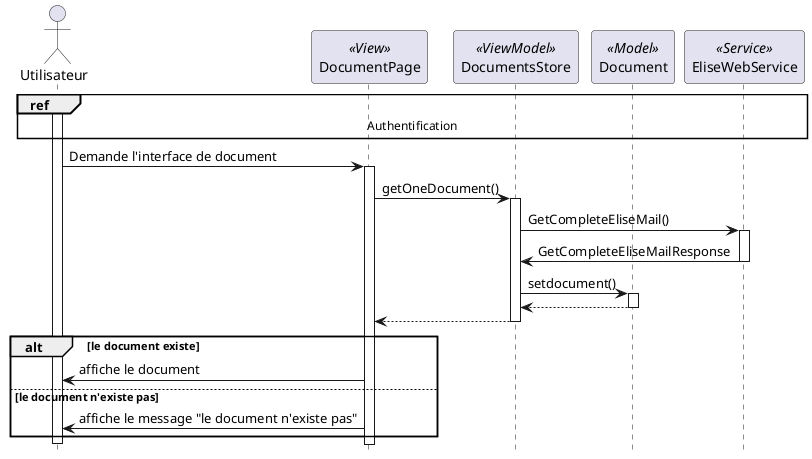 @startuml sequence_preview

hide footbox


actor "Utilisateur" as user
participant "DocumentPage" as docView << View >>
participant "DocumentsStore" as documentVm << ViewModel >>
participant "Document" as documentM << Model >>
participant "EliseWebService" as ws << Service >>



ref over user, docView,docView,documentVm,documentM,ws : Authentification
activate user
user -> docView : Demande l'interface de document
activate docView
docView -> documentVm : getOneDocument()
activate documentVm
documentVm -> ws: GetCompleteEliseMail()
activate ws
ws -> documentVm: GetCompleteEliseMailResponse
deactivate ws
documentVm -> documentM: setdocument()
activate documentM
documentM --> documentVm
deactivate documentM
documentVm --> docView
deactivate documentVm
alt le document existe
    docView -> user : affiche le document
else le document n'existe pas
    docView -> user : affiche le message "le document n'existe pas"
end
deactivate user